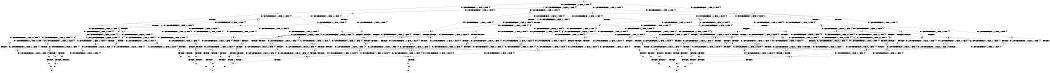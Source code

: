 digraph BCG {
size = "7, 10.5";
center = TRUE;
node [shape = circle];
0 [peripheries = 2];
0 -> 1 [label = "EX !0 !ATOMIC_EXCH_BRANCH (1, +1, TRUE, +0, 2, TRUE) !{0}"];
0 -> 2 [label = "EX !2 !ATOMIC_EXCH_BRANCH (1, +0, FALSE, +0, 1, TRUE) !{0}"];
0 -> 3 [label = "EX !1 !ATOMIC_EXCH_BRANCH (2, +1, TRUE, +0, 2, TRUE) !{0}"];
0 -> 4 [label = "EX !0 !ATOMIC_EXCH_BRANCH (1, +1, TRUE, +0, 2, TRUE) !{0}"];
1 -> 5 [label = "EX !2 !ATOMIC_EXCH_BRANCH (1, +0, FALSE, +0, 1, FALSE) !{0}"];
1 -> 6 [label = "EX !1 !ATOMIC_EXCH_BRANCH (2, +1, TRUE, +0, 2, TRUE) !{0}"];
1 -> 7 [label = "TERMINATE !0"];
2 -> 2 [label = "EX !2 !ATOMIC_EXCH_BRANCH (1, +0, FALSE, +0, 1, TRUE) !{0}"];
2 -> 8 [label = "EX !0 !ATOMIC_EXCH_BRANCH (1, +1, TRUE, +0, 2, TRUE) !{0}"];
2 -> 9 [label = "EX !1 !ATOMIC_EXCH_BRANCH (2, +1, TRUE, +0, 2, TRUE) !{0}"];
2 -> 10 [label = "EX !0 !ATOMIC_EXCH_BRANCH (1, +1, TRUE, +0, 2, TRUE) !{0}"];
3 -> 11 [label = "EX !0 !ATOMIC_EXCH_BRANCH (1, +1, TRUE, +0, 2, TRUE) !{0}"];
3 -> 12 [label = "EX !2 !ATOMIC_EXCH_BRANCH (1, +0, FALSE, +0, 1, TRUE) !{0}"];
3 -> 13 [label = "TERMINATE !1"];
3 -> 14 [label = "EX !0 !ATOMIC_EXCH_BRANCH (1, +1, TRUE, +0, 2, TRUE) !{0}"];
4 -> 15 [label = "EX !2 !ATOMIC_EXCH_BRANCH (1, +0, FALSE, +0, 1, FALSE) !{0}"];
4 -> 16 [label = "EX !1 !ATOMIC_EXCH_BRANCH (2, +1, TRUE, +0, 2, TRUE) !{0}"];
4 -> 17 [label = "TERMINATE !0"];
5 -> 18 [label = "EX !2 !ATOMIC_EXCH_BRANCH (2, +0, FALSE, +0, 2, TRUE) !{0}"];
5 -> 19 [label = "EX !1 !ATOMIC_EXCH_BRANCH (2, +1, TRUE, +0, 2, TRUE) !{0}"];
5 -> 20 [label = "TERMINATE !0"];
6 -> 21 [label = "EX !2 !ATOMIC_EXCH_BRANCH (1, +0, FALSE, +0, 1, FALSE) !{0}"];
6 -> 22 [label = "TERMINATE !0"];
6 -> 23 [label = "TERMINATE !1"];
7 -> 24 [label = "EX !1 !ATOMIC_EXCH_BRANCH (2, +1, TRUE, +0, 2, TRUE) !{1}"];
7 -> 25 [label = "EX !2 !ATOMIC_EXCH_BRANCH (1, +0, FALSE, +0, 1, FALSE) !{1}"];
7 -> 26 [label = "EX !1 !ATOMIC_EXCH_BRANCH (2, +1, TRUE, +0, 2, TRUE) !{1}"];
8 -> 5 [label = "EX !2 !ATOMIC_EXCH_BRANCH (1, +0, FALSE, +0, 1, FALSE) !{0}"];
8 -> 27 [label = "EX !1 !ATOMIC_EXCH_BRANCH (2, +1, TRUE, +0, 2, TRUE) !{0}"];
8 -> 28 [label = "TERMINATE !0"];
9 -> 12 [label = "EX !2 !ATOMIC_EXCH_BRANCH (1, +0, FALSE, +0, 1, TRUE) !{0}"];
9 -> 29 [label = "EX !0 !ATOMIC_EXCH_BRANCH (1, +1, TRUE, +0, 2, TRUE) !{0}"];
9 -> 30 [label = "TERMINATE !1"];
9 -> 31 [label = "EX !0 !ATOMIC_EXCH_BRANCH (1, +1, TRUE, +0, 2, TRUE) !{0}"];
10 -> 15 [label = "EX !2 !ATOMIC_EXCH_BRANCH (1, +0, FALSE, +0, 1, FALSE) !{0}"];
10 -> 32 [label = "EX !1 !ATOMIC_EXCH_BRANCH (2, +1, TRUE, +0, 2, TRUE) !{0}"];
10 -> 33 [label = "TERMINATE !0"];
11 -> 21 [label = "EX !2 !ATOMIC_EXCH_BRANCH (1, +0, FALSE, +0, 1, FALSE) !{0}"];
11 -> 22 [label = "TERMINATE !0"];
11 -> 23 [label = "TERMINATE !1"];
12 -> 12 [label = "EX !2 !ATOMIC_EXCH_BRANCH (1, +0, FALSE, +0, 1, TRUE) !{0}"];
12 -> 29 [label = "EX !0 !ATOMIC_EXCH_BRANCH (1, +1, TRUE, +0, 2, TRUE) !{0}"];
12 -> 30 [label = "TERMINATE !1"];
12 -> 31 [label = "EX !0 !ATOMIC_EXCH_BRANCH (1, +1, TRUE, +0, 2, TRUE) !{0}"];
13 -> 34 [label = "EX !0 !ATOMIC_EXCH_BRANCH (1, +1, TRUE, +0, 2, TRUE) !{0}"];
13 -> 35 [label = "EX !2 !ATOMIC_EXCH_BRANCH (1, +0, FALSE, +0, 1, TRUE) !{0}"];
13 -> 36 [label = "EX !0 !ATOMIC_EXCH_BRANCH (1, +1, TRUE, +0, 2, TRUE) !{0}"];
14 -> 37 [label = "EX !2 !ATOMIC_EXCH_BRANCH (1, +0, FALSE, +0, 1, FALSE) !{0}"];
14 -> 38 [label = "TERMINATE !0"];
14 -> 39 [label = "TERMINATE !1"];
15 -> 40 [label = "EX !2 !ATOMIC_EXCH_BRANCH (2, +0, FALSE, +0, 2, TRUE) !{0}"];
15 -> 41 [label = "EX !1 !ATOMIC_EXCH_BRANCH (2, +1, TRUE, +0, 2, TRUE) !{0}"];
15 -> 42 [label = "TERMINATE !0"];
16 -> 37 [label = "EX !2 !ATOMIC_EXCH_BRANCH (1, +0, FALSE, +0, 1, FALSE) !{0}"];
16 -> 38 [label = "TERMINATE !0"];
16 -> 39 [label = "TERMINATE !1"];
17 -> 43 [label = "EX !1 !ATOMIC_EXCH_BRANCH (2, +1, TRUE, +0, 2, TRUE) !{1}"];
17 -> 44 [label = "EX !2 !ATOMIC_EXCH_BRANCH (1, +0, FALSE, +0, 1, FALSE) !{1}"];
18 -> 18 [label = "EX !2 !ATOMIC_EXCH_BRANCH (2, +0, FALSE, +0, 2, TRUE) !{0}"];
18 -> 19 [label = "EX !1 !ATOMIC_EXCH_BRANCH (2, +1, TRUE, +0, 2, TRUE) !{0}"];
18 -> 20 [label = "TERMINATE !0"];
19 -> 45 [label = "EX !2 !ATOMIC_EXCH_BRANCH (2, +0, FALSE, +0, 2, FALSE) !{0}"];
19 -> 46 [label = "TERMINATE !0"];
19 -> 47 [label = "TERMINATE !1"];
20 -> 48 [label = "EX !2 !ATOMIC_EXCH_BRANCH (2, +0, FALSE, +0, 2, TRUE) !{1}"];
20 -> 49 [label = "EX !1 !ATOMIC_EXCH_BRANCH (2, +1, TRUE, +0, 2, TRUE) !{1}"];
20 -> 50 [label = "EX !1 !ATOMIC_EXCH_BRANCH (2, +1, TRUE, +0, 2, TRUE) !{1}"];
21 -> 45 [label = "EX !2 !ATOMIC_EXCH_BRANCH (2, +0, FALSE, +0, 2, FALSE) !{0}"];
21 -> 46 [label = "TERMINATE !0"];
21 -> 47 [label = "TERMINATE !1"];
22 -> 51 [label = "EX !2 !ATOMIC_EXCH_BRANCH (1, +0, FALSE, +0, 1, FALSE) !{1}"];
22 -> 52 [label = "TERMINATE !1"];
23 -> 53 [label = "EX !2 !ATOMIC_EXCH_BRANCH (1, +0, FALSE, +0, 1, FALSE) !{0}"];
23 -> 54 [label = "TERMINATE !0"];
24 -> 51 [label = "EX !2 !ATOMIC_EXCH_BRANCH (1, +0, FALSE, +0, 1, FALSE) !{1}"];
24 -> 52 [label = "TERMINATE !1"];
25 -> 48 [label = "EX !2 !ATOMIC_EXCH_BRANCH (2, +0, FALSE, +0, 2, TRUE) !{1}"];
25 -> 49 [label = "EX !1 !ATOMIC_EXCH_BRANCH (2, +1, TRUE, +0, 2, TRUE) !{1}"];
25 -> 50 [label = "EX !1 !ATOMIC_EXCH_BRANCH (2, +1, TRUE, +0, 2, TRUE) !{1}"];
26 -> 55 [label = "EX !2 !ATOMIC_EXCH_BRANCH (1, +0, FALSE, +0, 1, FALSE) !{1}"];
26 -> 56 [label = "TERMINATE !1"];
27 -> 21 [label = "EX !2 !ATOMIC_EXCH_BRANCH (1, +0, FALSE, +0, 1, FALSE) !{0}"];
27 -> 57 [label = "TERMINATE !0"];
27 -> 58 [label = "TERMINATE !1"];
28 -> 25 [label = "EX !2 !ATOMIC_EXCH_BRANCH (1, +0, FALSE, +0, 1, FALSE) !{1}"];
28 -> 59 [label = "EX !1 !ATOMIC_EXCH_BRANCH (2, +1, TRUE, +0, 2, TRUE) !{1}"];
28 -> 60 [label = "EX !1 !ATOMIC_EXCH_BRANCH (2, +1, TRUE, +0, 2, TRUE) !{1}"];
29 -> 21 [label = "EX !2 !ATOMIC_EXCH_BRANCH (1, +0, FALSE, +0, 1, FALSE) !{0}"];
29 -> 57 [label = "TERMINATE !0"];
29 -> 58 [label = "TERMINATE !1"];
30 -> 35 [label = "EX !2 !ATOMIC_EXCH_BRANCH (1, +0, FALSE, +0, 1, TRUE) !{0}"];
30 -> 61 [label = "EX !0 !ATOMIC_EXCH_BRANCH (1, +1, TRUE, +0, 2, TRUE) !{0}"];
30 -> 62 [label = "EX !0 !ATOMIC_EXCH_BRANCH (1, +1, TRUE, +0, 2, TRUE) !{0}"];
31 -> 37 [label = "EX !2 !ATOMIC_EXCH_BRANCH (1, +0, FALSE, +0, 1, FALSE) !{0}"];
31 -> 63 [label = "TERMINATE !0"];
31 -> 64 [label = "TERMINATE !1"];
32 -> 37 [label = "EX !2 !ATOMIC_EXCH_BRANCH (1, +0, FALSE, +0, 1, FALSE) !{0}"];
32 -> 63 [label = "TERMINATE !0"];
32 -> 64 [label = "TERMINATE !1"];
33 -> 44 [label = "EX !2 !ATOMIC_EXCH_BRANCH (1, +0, FALSE, +0, 1, FALSE) !{1}"];
33 -> 65 [label = "EX !1 !ATOMIC_EXCH_BRANCH (2, +1, TRUE, +0, 2, TRUE) !{1}"];
34 -> 53 [label = "EX !2 !ATOMIC_EXCH_BRANCH (1, +0, FALSE, +0, 1, FALSE) !{0}"];
34 -> 54 [label = "TERMINATE !0"];
35 -> 35 [label = "EX !2 !ATOMIC_EXCH_BRANCH (1, +0, FALSE, +0, 1, TRUE) !{0}"];
35 -> 61 [label = "EX !0 !ATOMIC_EXCH_BRANCH (1, +1, TRUE, +0, 2, TRUE) !{0}"];
35 -> 62 [label = "EX !0 !ATOMIC_EXCH_BRANCH (1, +1, TRUE, +0, 2, TRUE) !{0}"];
36 -> 66 [label = "EX !2 !ATOMIC_EXCH_BRANCH (1, +0, FALSE, +0, 1, FALSE) !{0}"];
36 -> 67 [label = "TERMINATE !0"];
37 -> 68 [label = "EX !2 !ATOMIC_EXCH_BRANCH (2, +0, FALSE, +0, 2, FALSE) !{0}"];
37 -> 69 [label = "TERMINATE !0"];
37 -> 70 [label = "TERMINATE !1"];
38 -> 71 [label = "EX !2 !ATOMIC_EXCH_BRANCH (1, +0, FALSE, +0, 1, FALSE) !{1}"];
38 -> 72 [label = "TERMINATE !1"];
39 -> 66 [label = "EX !2 !ATOMIC_EXCH_BRANCH (1, +0, FALSE, +0, 1, FALSE) !{0}"];
39 -> 67 [label = "TERMINATE !0"];
40 -> 40 [label = "EX !2 !ATOMIC_EXCH_BRANCH (2, +0, FALSE, +0, 2, TRUE) !{0}"];
40 -> 41 [label = "EX !1 !ATOMIC_EXCH_BRANCH (2, +1, TRUE, +0, 2, TRUE) !{0}"];
40 -> 42 [label = "TERMINATE !0"];
41 -> 68 [label = "EX !2 !ATOMIC_EXCH_BRANCH (2, +0, FALSE, +0, 2, FALSE) !{0}"];
41 -> 69 [label = "TERMINATE !0"];
41 -> 70 [label = "TERMINATE !1"];
42 -> 73 [label = "EX !2 !ATOMIC_EXCH_BRANCH (2, +0, FALSE, +0, 2, TRUE) !{1}"];
42 -> 74 [label = "EX !1 !ATOMIC_EXCH_BRANCH (2, +1, TRUE, +0, 2, TRUE) !{1}"];
43 -> 71 [label = "EX !2 !ATOMIC_EXCH_BRANCH (1, +0, FALSE, +0, 1, FALSE) !{1}"];
43 -> 72 [label = "TERMINATE !1"];
44 -> 73 [label = "EX !2 !ATOMIC_EXCH_BRANCH (2, +0, FALSE, +0, 2, TRUE) !{1}"];
44 -> 74 [label = "EX !1 !ATOMIC_EXCH_BRANCH (2, +1, TRUE, +0, 2, TRUE) !{1}"];
45 -> 75 [label = "TERMINATE !0"];
45 -> 76 [label = "TERMINATE !2"];
45 -> 77 [label = "TERMINATE !1"];
46 -> 78 [label = "EX !2 !ATOMIC_EXCH_BRANCH (2, +0, FALSE, +0, 2, FALSE) !{1}"];
46 -> 79 [label = "TERMINATE !1"];
47 -> 80 [label = "EX !2 !ATOMIC_EXCH_BRANCH (2, +0, FALSE, +0, 2, FALSE) !{0}"];
47 -> 81 [label = "TERMINATE !0"];
48 -> 48 [label = "EX !2 !ATOMIC_EXCH_BRANCH (2, +0, FALSE, +0, 2, TRUE) !{1}"];
48 -> 49 [label = "EX !1 !ATOMIC_EXCH_BRANCH (2, +1, TRUE, +0, 2, TRUE) !{1}"];
48 -> 50 [label = "EX !1 !ATOMIC_EXCH_BRANCH (2, +1, TRUE, +0, 2, TRUE) !{1}"];
49 -> 78 [label = "EX !2 !ATOMIC_EXCH_BRANCH (2, +0, FALSE, +0, 2, FALSE) !{1}"];
49 -> 79 [label = "TERMINATE !1"];
50 -> 82 [label = "EX !2 !ATOMIC_EXCH_BRANCH (2, +0, FALSE, +0, 2, FALSE) !{1}"];
50 -> 83 [label = "TERMINATE !1"];
51 -> 78 [label = "EX !2 !ATOMIC_EXCH_BRANCH (2, +0, FALSE, +0, 2, FALSE) !{1}"];
51 -> 79 [label = "TERMINATE !1"];
52 -> 84 [label = "EX !2 !ATOMIC_EXCH_BRANCH (1, +0, FALSE, +0, 1, FALSE) !{2}"];
52 -> 85 [label = "EX !2 !ATOMIC_EXCH_BRANCH (1, +0, FALSE, +0, 1, FALSE) !{2}"];
53 -> 80 [label = "EX !2 !ATOMIC_EXCH_BRANCH (2, +0, FALSE, +0, 2, FALSE) !{0}"];
53 -> 81 [label = "TERMINATE !0"];
54 -> 84 [label = "EX !2 !ATOMIC_EXCH_BRANCH (1, +0, FALSE, +0, 1, FALSE) !{2}"];
54 -> 85 [label = "EX !2 !ATOMIC_EXCH_BRANCH (1, +0, FALSE, +0, 1, FALSE) !{2}"];
55 -> 82 [label = "EX !2 !ATOMIC_EXCH_BRANCH (2, +0, FALSE, +0, 2, FALSE) !{1}"];
55 -> 83 [label = "TERMINATE !1"];
56 -> 86 [label = "EX !2 !ATOMIC_EXCH_BRANCH (1, +0, FALSE, +0, 1, FALSE) !{2}"];
57 -> 51 [label = "EX !2 !ATOMIC_EXCH_BRANCH (1, +0, FALSE, +0, 1, FALSE) !{1}"];
57 -> 87 [label = "TERMINATE !1"];
58 -> 53 [label = "EX !2 !ATOMIC_EXCH_BRANCH (1, +0, FALSE, +0, 1, FALSE) !{0}"];
58 -> 88 [label = "TERMINATE !0"];
59 -> 51 [label = "EX !2 !ATOMIC_EXCH_BRANCH (1, +0, FALSE, +0, 1, FALSE) !{1}"];
59 -> 87 [label = "TERMINATE !1"];
60 -> 55 [label = "EX !2 !ATOMIC_EXCH_BRANCH (1, +0, FALSE, +0, 1, FALSE) !{1}"];
60 -> 89 [label = "TERMINATE !1"];
61 -> 53 [label = "EX !2 !ATOMIC_EXCH_BRANCH (1, +0, FALSE, +0, 1, FALSE) !{0}"];
61 -> 88 [label = "TERMINATE !0"];
62 -> 66 [label = "EX !2 !ATOMIC_EXCH_BRANCH (1, +0, FALSE, +0, 1, FALSE) !{0}"];
62 -> 90 [label = "TERMINATE !0"];
63 -> 71 [label = "EX !2 !ATOMIC_EXCH_BRANCH (1, +0, FALSE, +0, 1, FALSE) !{1}"];
63 -> 91 [label = "TERMINATE !1"];
64 -> 66 [label = "EX !2 !ATOMIC_EXCH_BRANCH (1, +0, FALSE, +0, 1, FALSE) !{0}"];
64 -> 90 [label = "TERMINATE !0"];
65 -> 71 [label = "EX !2 !ATOMIC_EXCH_BRANCH (1, +0, FALSE, +0, 1, FALSE) !{1}"];
65 -> 91 [label = "TERMINATE !1"];
66 -> 92 [label = "EX !2 !ATOMIC_EXCH_BRANCH (2, +0, FALSE, +0, 2, FALSE) !{0}"];
66 -> 93 [label = "TERMINATE !0"];
67 -> 94 [label = "EX !2 !ATOMIC_EXCH_BRANCH (1, +0, FALSE, +0, 1, FALSE) !{2}"];
68 -> 95 [label = "TERMINATE !0"];
68 -> 96 [label = "TERMINATE !2"];
68 -> 97 [label = "TERMINATE !1"];
69 -> 98 [label = "EX !2 !ATOMIC_EXCH_BRANCH (2, +0, FALSE, +0, 2, FALSE) !{1}"];
69 -> 99 [label = "TERMINATE !1"];
70 -> 92 [label = "EX !2 !ATOMIC_EXCH_BRANCH (2, +0, FALSE, +0, 2, FALSE) !{0}"];
70 -> 93 [label = "TERMINATE !0"];
71 -> 98 [label = "EX !2 !ATOMIC_EXCH_BRANCH (2, +0, FALSE, +0, 2, FALSE) !{1}"];
71 -> 99 [label = "TERMINATE !1"];
72 -> 94 [label = "EX !2 !ATOMIC_EXCH_BRANCH (1, +0, FALSE, +0, 1, FALSE) !{2}"];
73 -> 73 [label = "EX !2 !ATOMIC_EXCH_BRANCH (2, +0, FALSE, +0, 2, TRUE) !{1}"];
73 -> 74 [label = "EX !1 !ATOMIC_EXCH_BRANCH (2, +1, TRUE, +0, 2, TRUE) !{1}"];
74 -> 98 [label = "EX !2 !ATOMIC_EXCH_BRANCH (2, +0, FALSE, +0, 2, FALSE) !{1}"];
74 -> 99 [label = "TERMINATE !1"];
75 -> 100 [label = "TERMINATE !2"];
75 -> 101 [label = "TERMINATE !1"];
76 -> 102 [label = "TERMINATE !0"];
76 -> 103 [label = "TERMINATE !1"];
77 -> 104 [label = "TERMINATE !0"];
77 -> 105 [label = "TERMINATE !2"];
78 -> 100 [label = "TERMINATE !2"];
78 -> 101 [label = "TERMINATE !1"];
79 -> 106 [label = "EX !2 !ATOMIC_EXCH_BRANCH (2, +0, FALSE, +0, 2, FALSE) !{2}"];
79 -> 107 [label = "EX !2 !ATOMIC_EXCH_BRANCH (2, +0, FALSE, +0, 2, FALSE) !{2}"];
80 -> 104 [label = "TERMINATE !0"];
80 -> 105 [label = "TERMINATE !2"];
81 -> 106 [label = "EX !2 !ATOMIC_EXCH_BRANCH (2, +0, FALSE, +0, 2, FALSE) !{2}"];
81 -> 107 [label = "EX !2 !ATOMIC_EXCH_BRANCH (2, +0, FALSE, +0, 2, FALSE) !{2}"];
82 -> 108 [label = "TERMINATE !2"];
82 -> 109 [label = "TERMINATE !1"];
83 -> 110 [label = "EX !2 !ATOMIC_EXCH_BRANCH (2, +0, FALSE, +0, 2, FALSE) !{2}"];
84 -> 106 [label = "EX !2 !ATOMIC_EXCH_BRANCH (2, +0, FALSE, +0, 2, FALSE) !{2}"];
84 -> 107 [label = "EX !2 !ATOMIC_EXCH_BRANCH (2, +0, FALSE, +0, 2, FALSE) !{2}"];
85 -> 107 [label = "EX !2 !ATOMIC_EXCH_BRANCH (2, +0, FALSE, +0, 2, FALSE) !{2}"];
86 -> 110 [label = "EX !2 !ATOMIC_EXCH_BRANCH (2, +0, FALSE, +0, 2, FALSE) !{2}"];
87 -> 84 [label = "EX !2 !ATOMIC_EXCH_BRANCH (1, +0, FALSE, +0, 1, FALSE) !{2}"];
87 -> 85 [label = "EX !2 !ATOMIC_EXCH_BRANCH (1, +0, FALSE, +0, 1, FALSE) !{2}"];
88 -> 84 [label = "EX !2 !ATOMIC_EXCH_BRANCH (1, +0, FALSE, +0, 1, FALSE) !{2}"];
88 -> 85 [label = "EX !2 !ATOMIC_EXCH_BRANCH (1, +0, FALSE, +0, 1, FALSE) !{2}"];
89 -> 86 [label = "EX !2 !ATOMIC_EXCH_BRANCH (1, +0, FALSE, +0, 1, FALSE) !{2}"];
90 -> 94 [label = "EX !2 !ATOMIC_EXCH_BRANCH (1, +0, FALSE, +0, 1, FALSE) !{2}"];
91 -> 94 [label = "EX !2 !ATOMIC_EXCH_BRANCH (1, +0, FALSE, +0, 1, FALSE) !{2}"];
92 -> 111 [label = "TERMINATE !0"];
92 -> 112 [label = "TERMINATE !2"];
93 -> 113 [label = "EX !2 !ATOMIC_EXCH_BRANCH (2, +0, FALSE, +0, 2, FALSE) !{2}"];
94 -> 113 [label = "EX !2 !ATOMIC_EXCH_BRANCH (2, +0, FALSE, +0, 2, FALSE) !{2}"];
95 -> 114 [label = "TERMINATE !2"];
95 -> 115 [label = "TERMINATE !1"];
96 -> 116 [label = "TERMINATE !0"];
96 -> 117 [label = "TERMINATE !1"];
97 -> 111 [label = "TERMINATE !0"];
97 -> 112 [label = "TERMINATE !2"];
98 -> 114 [label = "TERMINATE !2"];
98 -> 115 [label = "TERMINATE !1"];
99 -> 113 [label = "EX !2 !ATOMIC_EXCH_BRANCH (2, +0, FALSE, +0, 2, FALSE) !{2}"];
100 -> 118 [label = "TERMINATE !1"];
101 -> 119 [label = "TERMINATE !2"];
102 -> 118 [label = "TERMINATE !1"];
103 -> 120 [label = "TERMINATE !0"];
104 -> 119 [label = "TERMINATE !2"];
105 -> 120 [label = "TERMINATE !0"];
106 -> 119 [label = "TERMINATE !2"];
107 -> 121 [label = "TERMINATE !2"];
108 -> 122 [label = "TERMINATE !1"];
109 -> 123 [label = "TERMINATE !2"];
110 -> 123 [label = "TERMINATE !2"];
111 -> 124 [label = "TERMINATE !2"];
112 -> 125 [label = "TERMINATE !0"];
113 -> 124 [label = "TERMINATE !2"];
114 -> 126 [label = "TERMINATE !1"];
115 -> 124 [label = "TERMINATE !2"];
116 -> 126 [label = "TERMINATE !1"];
117 -> 125 [label = "TERMINATE !0"];
118 -> 127 [label = "exit"];
119 -> 127 [label = "exit"];
120 -> 127 [label = "exit"];
121 -> 128 [label = "exit"];
122 -> 129 [label = "exit"];
123 -> 129 [label = "exit"];
124 -> 130 [label = "exit"];
125 -> 130 [label = "exit"];
126 -> 130 [label = "exit"];
}
